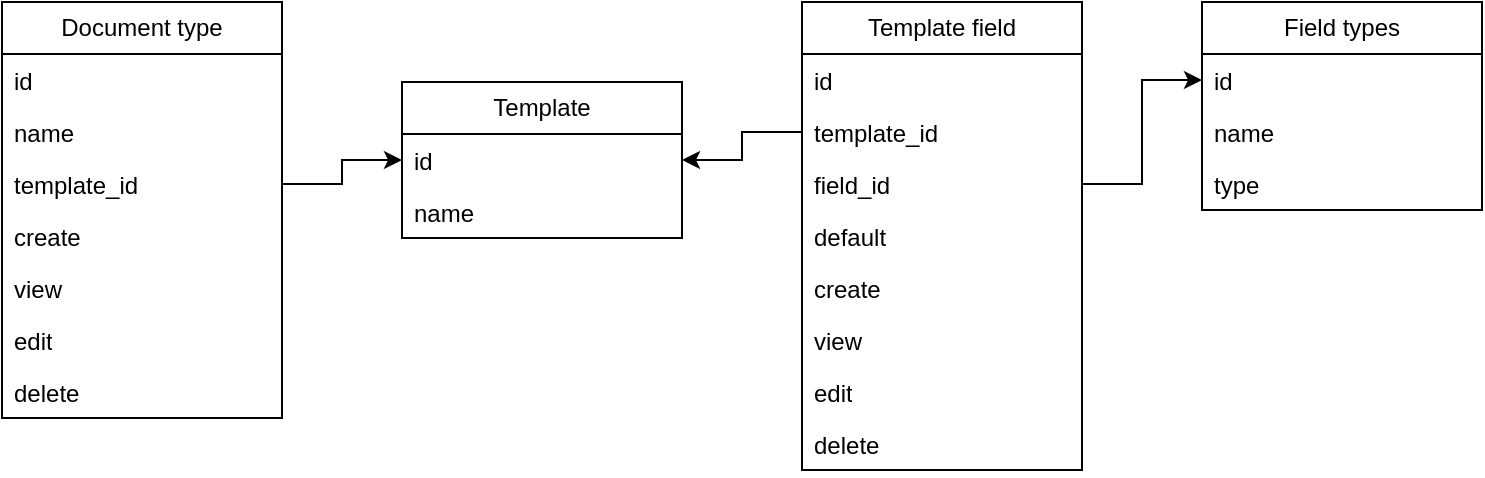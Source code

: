 <mxfile version="24.7.17">
  <diagram name="Страница — 1" id="JN1vLprDULVBGakJCDEb">
    <mxGraphModel dx="1434" dy="881" grid="1" gridSize="10" guides="1" tooltips="1" connect="1" arrows="1" fold="1" page="1" pageScale="1" pageWidth="827" pageHeight="1169" math="0" shadow="0">
      <root>
        <mxCell id="0" />
        <mxCell id="1" parent="0" />
        <mxCell id="pDoxXNBwdIhqzazyQYC1-1" value="Document type" style="swimlane;fontStyle=0;childLayout=stackLayout;horizontal=1;startSize=26;fillColor=none;horizontalStack=0;resizeParent=1;resizeParentMax=0;resizeLast=0;collapsible=1;marginBottom=0;whiteSpace=wrap;html=1;" vertex="1" parent="1">
          <mxGeometry x="40" y="40" width="140" height="208" as="geometry" />
        </mxCell>
        <mxCell id="pDoxXNBwdIhqzazyQYC1-3" value="id" style="text;strokeColor=none;fillColor=none;align=left;verticalAlign=top;spacingLeft=4;spacingRight=4;overflow=hidden;rotatable=0;points=[[0,0.5],[1,0.5]];portConstraint=eastwest;whiteSpace=wrap;html=1;" vertex="1" parent="pDoxXNBwdIhqzazyQYC1-1">
          <mxGeometry y="26" width="140" height="26" as="geometry" />
        </mxCell>
        <mxCell id="pDoxXNBwdIhqzazyQYC1-4" value="name" style="text;strokeColor=none;fillColor=none;align=left;verticalAlign=top;spacingLeft=4;spacingRight=4;overflow=hidden;rotatable=0;points=[[0,0.5],[1,0.5]];portConstraint=eastwest;whiteSpace=wrap;html=1;" vertex="1" parent="pDoxXNBwdIhqzazyQYC1-1">
          <mxGeometry y="52" width="140" height="26" as="geometry" />
        </mxCell>
        <mxCell id="pDoxXNBwdIhqzazyQYC1-2" value="template_id" style="text;strokeColor=none;fillColor=none;align=left;verticalAlign=top;spacingLeft=4;spacingRight=4;overflow=hidden;rotatable=0;points=[[0,0.5],[1,0.5]];portConstraint=eastwest;whiteSpace=wrap;html=1;" vertex="1" parent="pDoxXNBwdIhqzazyQYC1-1">
          <mxGeometry y="78" width="140" height="26" as="geometry" />
        </mxCell>
        <mxCell id="pDoxXNBwdIhqzazyQYC1-37" value="create" style="text;strokeColor=none;fillColor=none;align=left;verticalAlign=top;spacingLeft=4;spacingRight=4;overflow=hidden;rotatable=0;points=[[0,0.5],[1,0.5]];portConstraint=eastwest;whiteSpace=wrap;html=1;" vertex="1" parent="pDoxXNBwdIhqzazyQYC1-1">
          <mxGeometry y="104" width="140" height="26" as="geometry" />
        </mxCell>
        <mxCell id="pDoxXNBwdIhqzazyQYC1-38" value="view" style="text;strokeColor=none;fillColor=none;align=left;verticalAlign=top;spacingLeft=4;spacingRight=4;overflow=hidden;rotatable=0;points=[[0,0.5],[1,0.5]];portConstraint=eastwest;whiteSpace=wrap;html=1;" vertex="1" parent="pDoxXNBwdIhqzazyQYC1-1">
          <mxGeometry y="130" width="140" height="26" as="geometry" />
        </mxCell>
        <mxCell id="pDoxXNBwdIhqzazyQYC1-39" value="edit" style="text;strokeColor=none;fillColor=none;align=left;verticalAlign=top;spacingLeft=4;spacingRight=4;overflow=hidden;rotatable=0;points=[[0,0.5],[1,0.5]];portConstraint=eastwest;whiteSpace=wrap;html=1;" vertex="1" parent="pDoxXNBwdIhqzazyQYC1-1">
          <mxGeometry y="156" width="140" height="26" as="geometry" />
        </mxCell>
        <mxCell id="pDoxXNBwdIhqzazyQYC1-40" value="delete" style="text;strokeColor=none;fillColor=none;align=left;verticalAlign=top;spacingLeft=4;spacingRight=4;overflow=hidden;rotatable=0;points=[[0,0.5],[1,0.5]];portConstraint=eastwest;whiteSpace=wrap;html=1;" vertex="1" parent="pDoxXNBwdIhqzazyQYC1-1">
          <mxGeometry y="182" width="140" height="26" as="geometry" />
        </mxCell>
        <mxCell id="pDoxXNBwdIhqzazyQYC1-5" value="Template" style="swimlane;fontStyle=0;childLayout=stackLayout;horizontal=1;startSize=26;fillColor=none;horizontalStack=0;resizeParent=1;resizeParentMax=0;resizeLast=0;collapsible=1;marginBottom=0;whiteSpace=wrap;html=1;" vertex="1" parent="1">
          <mxGeometry x="240" y="80" width="140" height="78" as="geometry" />
        </mxCell>
        <mxCell id="pDoxXNBwdIhqzazyQYC1-6" value="id" style="text;strokeColor=none;fillColor=none;align=left;verticalAlign=top;spacingLeft=4;spacingRight=4;overflow=hidden;rotatable=0;points=[[0,0.5],[1,0.5]];portConstraint=eastwest;whiteSpace=wrap;html=1;" vertex="1" parent="pDoxXNBwdIhqzazyQYC1-5">
          <mxGeometry y="26" width="140" height="26" as="geometry" />
        </mxCell>
        <mxCell id="pDoxXNBwdIhqzazyQYC1-7" value="name" style="text;strokeColor=none;fillColor=none;align=left;verticalAlign=top;spacingLeft=4;spacingRight=4;overflow=hidden;rotatable=0;points=[[0,0.5],[1,0.5]];portConstraint=eastwest;whiteSpace=wrap;html=1;" vertex="1" parent="pDoxXNBwdIhqzazyQYC1-5">
          <mxGeometry y="52" width="140" height="26" as="geometry" />
        </mxCell>
        <mxCell id="pDoxXNBwdIhqzazyQYC1-9" value="Field types" style="swimlane;fontStyle=0;childLayout=stackLayout;horizontal=1;startSize=26;fillColor=none;horizontalStack=0;resizeParent=1;resizeParentMax=0;resizeLast=0;collapsible=1;marginBottom=0;whiteSpace=wrap;html=1;" vertex="1" parent="1">
          <mxGeometry x="640" y="40" width="140" height="104" as="geometry" />
        </mxCell>
        <mxCell id="pDoxXNBwdIhqzazyQYC1-10" value="id" style="text;strokeColor=none;fillColor=none;align=left;verticalAlign=top;spacingLeft=4;spacingRight=4;overflow=hidden;rotatable=0;points=[[0,0.5],[1,0.5]];portConstraint=eastwest;whiteSpace=wrap;html=1;" vertex="1" parent="pDoxXNBwdIhqzazyQYC1-9">
          <mxGeometry y="26" width="140" height="26" as="geometry" />
        </mxCell>
        <mxCell id="pDoxXNBwdIhqzazyQYC1-11" value="name" style="text;strokeColor=none;fillColor=none;align=left;verticalAlign=top;spacingLeft=4;spacingRight=4;overflow=hidden;rotatable=0;points=[[0,0.5],[1,0.5]];portConstraint=eastwest;whiteSpace=wrap;html=1;" vertex="1" parent="pDoxXNBwdIhqzazyQYC1-9">
          <mxGeometry y="52" width="140" height="26" as="geometry" />
        </mxCell>
        <mxCell id="pDoxXNBwdIhqzazyQYC1-12" value="type" style="text;strokeColor=none;fillColor=none;align=left;verticalAlign=top;spacingLeft=4;spacingRight=4;overflow=hidden;rotatable=0;points=[[0,0.5],[1,0.5]];portConstraint=eastwest;whiteSpace=wrap;html=1;" vertex="1" parent="pDoxXNBwdIhqzazyQYC1-9">
          <mxGeometry y="78" width="140" height="26" as="geometry" />
        </mxCell>
        <mxCell id="pDoxXNBwdIhqzazyQYC1-13" value="Template field" style="swimlane;fontStyle=0;childLayout=stackLayout;horizontal=1;startSize=26;fillColor=none;horizontalStack=0;resizeParent=1;resizeParentMax=0;resizeLast=0;collapsible=1;marginBottom=0;whiteSpace=wrap;html=1;" vertex="1" parent="1">
          <mxGeometry x="440" y="40" width="140" height="234" as="geometry" />
        </mxCell>
        <mxCell id="pDoxXNBwdIhqzazyQYC1-45" value="id" style="text;strokeColor=none;fillColor=none;align=left;verticalAlign=top;spacingLeft=4;spacingRight=4;overflow=hidden;rotatable=0;points=[[0,0.5],[1,0.5]];portConstraint=eastwest;whiteSpace=wrap;html=1;" vertex="1" parent="pDoxXNBwdIhqzazyQYC1-13">
          <mxGeometry y="26" width="140" height="26" as="geometry" />
        </mxCell>
        <mxCell id="pDoxXNBwdIhqzazyQYC1-14" value="template_id" style="text;strokeColor=none;fillColor=none;align=left;verticalAlign=top;spacingLeft=4;spacingRight=4;overflow=hidden;rotatable=0;points=[[0,0.5],[1,0.5]];portConstraint=eastwest;whiteSpace=wrap;html=1;" vertex="1" parent="pDoxXNBwdIhqzazyQYC1-13">
          <mxGeometry y="52" width="140" height="26" as="geometry" />
        </mxCell>
        <mxCell id="pDoxXNBwdIhqzazyQYC1-15" value="field_id" style="text;strokeColor=none;fillColor=none;align=left;verticalAlign=top;spacingLeft=4;spacingRight=4;overflow=hidden;rotatable=0;points=[[0,0.5],[1,0.5]];portConstraint=eastwest;whiteSpace=wrap;html=1;" vertex="1" parent="pDoxXNBwdIhqzazyQYC1-13">
          <mxGeometry y="78" width="140" height="26" as="geometry" />
        </mxCell>
        <mxCell id="pDoxXNBwdIhqzazyQYC1-32" value="default" style="text;strokeColor=none;fillColor=none;align=left;verticalAlign=top;spacingLeft=4;spacingRight=4;overflow=hidden;rotatable=0;points=[[0,0.5],[1,0.5]];portConstraint=eastwest;whiteSpace=wrap;html=1;" vertex="1" parent="pDoxXNBwdIhqzazyQYC1-13">
          <mxGeometry y="104" width="140" height="26" as="geometry" />
        </mxCell>
        <mxCell id="pDoxXNBwdIhqzazyQYC1-34" value="create" style="text;strokeColor=none;fillColor=none;align=left;verticalAlign=top;spacingLeft=4;spacingRight=4;overflow=hidden;rotatable=0;points=[[0,0.5],[1,0.5]];portConstraint=eastwest;whiteSpace=wrap;html=1;" vertex="1" parent="pDoxXNBwdIhqzazyQYC1-13">
          <mxGeometry y="130" width="140" height="26" as="geometry" />
        </mxCell>
        <mxCell id="pDoxXNBwdIhqzazyQYC1-33" value="view" style="text;strokeColor=none;fillColor=none;align=left;verticalAlign=top;spacingLeft=4;spacingRight=4;overflow=hidden;rotatable=0;points=[[0,0.5],[1,0.5]];portConstraint=eastwest;whiteSpace=wrap;html=1;" vertex="1" parent="pDoxXNBwdIhqzazyQYC1-13">
          <mxGeometry y="156" width="140" height="26" as="geometry" />
        </mxCell>
        <mxCell id="pDoxXNBwdIhqzazyQYC1-36" value="edit" style="text;strokeColor=none;fillColor=none;align=left;verticalAlign=top;spacingLeft=4;spacingRight=4;overflow=hidden;rotatable=0;points=[[0,0.5],[1,0.5]];portConstraint=eastwest;whiteSpace=wrap;html=1;" vertex="1" parent="pDoxXNBwdIhqzazyQYC1-13">
          <mxGeometry y="182" width="140" height="26" as="geometry" />
        </mxCell>
        <mxCell id="pDoxXNBwdIhqzazyQYC1-35" value="delete" style="text;strokeColor=none;fillColor=none;align=left;verticalAlign=top;spacingLeft=4;spacingRight=4;overflow=hidden;rotatable=0;points=[[0,0.5],[1,0.5]];portConstraint=eastwest;whiteSpace=wrap;html=1;" vertex="1" parent="pDoxXNBwdIhqzazyQYC1-13">
          <mxGeometry y="208" width="140" height="26" as="geometry" />
        </mxCell>
        <mxCell id="pDoxXNBwdIhqzazyQYC1-23" style="edgeStyle=orthogonalEdgeStyle;rounded=0;orthogonalLoop=1;jettySize=auto;html=1;exitX=1;exitY=0.5;exitDx=0;exitDy=0;entryX=0;entryY=0.5;entryDx=0;entryDy=0;" edge="1" parent="1" source="pDoxXNBwdIhqzazyQYC1-2" target="pDoxXNBwdIhqzazyQYC1-6">
          <mxGeometry relative="1" as="geometry" />
        </mxCell>
        <mxCell id="pDoxXNBwdIhqzazyQYC1-25" style="edgeStyle=orthogonalEdgeStyle;rounded=0;orthogonalLoop=1;jettySize=auto;html=1;exitX=0;exitY=0.5;exitDx=0;exitDy=0;entryX=1;entryY=0.5;entryDx=0;entryDy=0;" edge="1" parent="1" source="pDoxXNBwdIhqzazyQYC1-14" target="pDoxXNBwdIhqzazyQYC1-6">
          <mxGeometry relative="1" as="geometry" />
        </mxCell>
        <mxCell id="pDoxXNBwdIhqzazyQYC1-31" style="edgeStyle=orthogonalEdgeStyle;rounded=0;orthogonalLoop=1;jettySize=auto;html=1;exitX=1;exitY=0.5;exitDx=0;exitDy=0;entryX=0;entryY=0.5;entryDx=0;entryDy=0;" edge="1" parent="1" source="pDoxXNBwdIhqzazyQYC1-15" target="pDoxXNBwdIhqzazyQYC1-10">
          <mxGeometry relative="1" as="geometry" />
        </mxCell>
      </root>
    </mxGraphModel>
  </diagram>
</mxfile>
